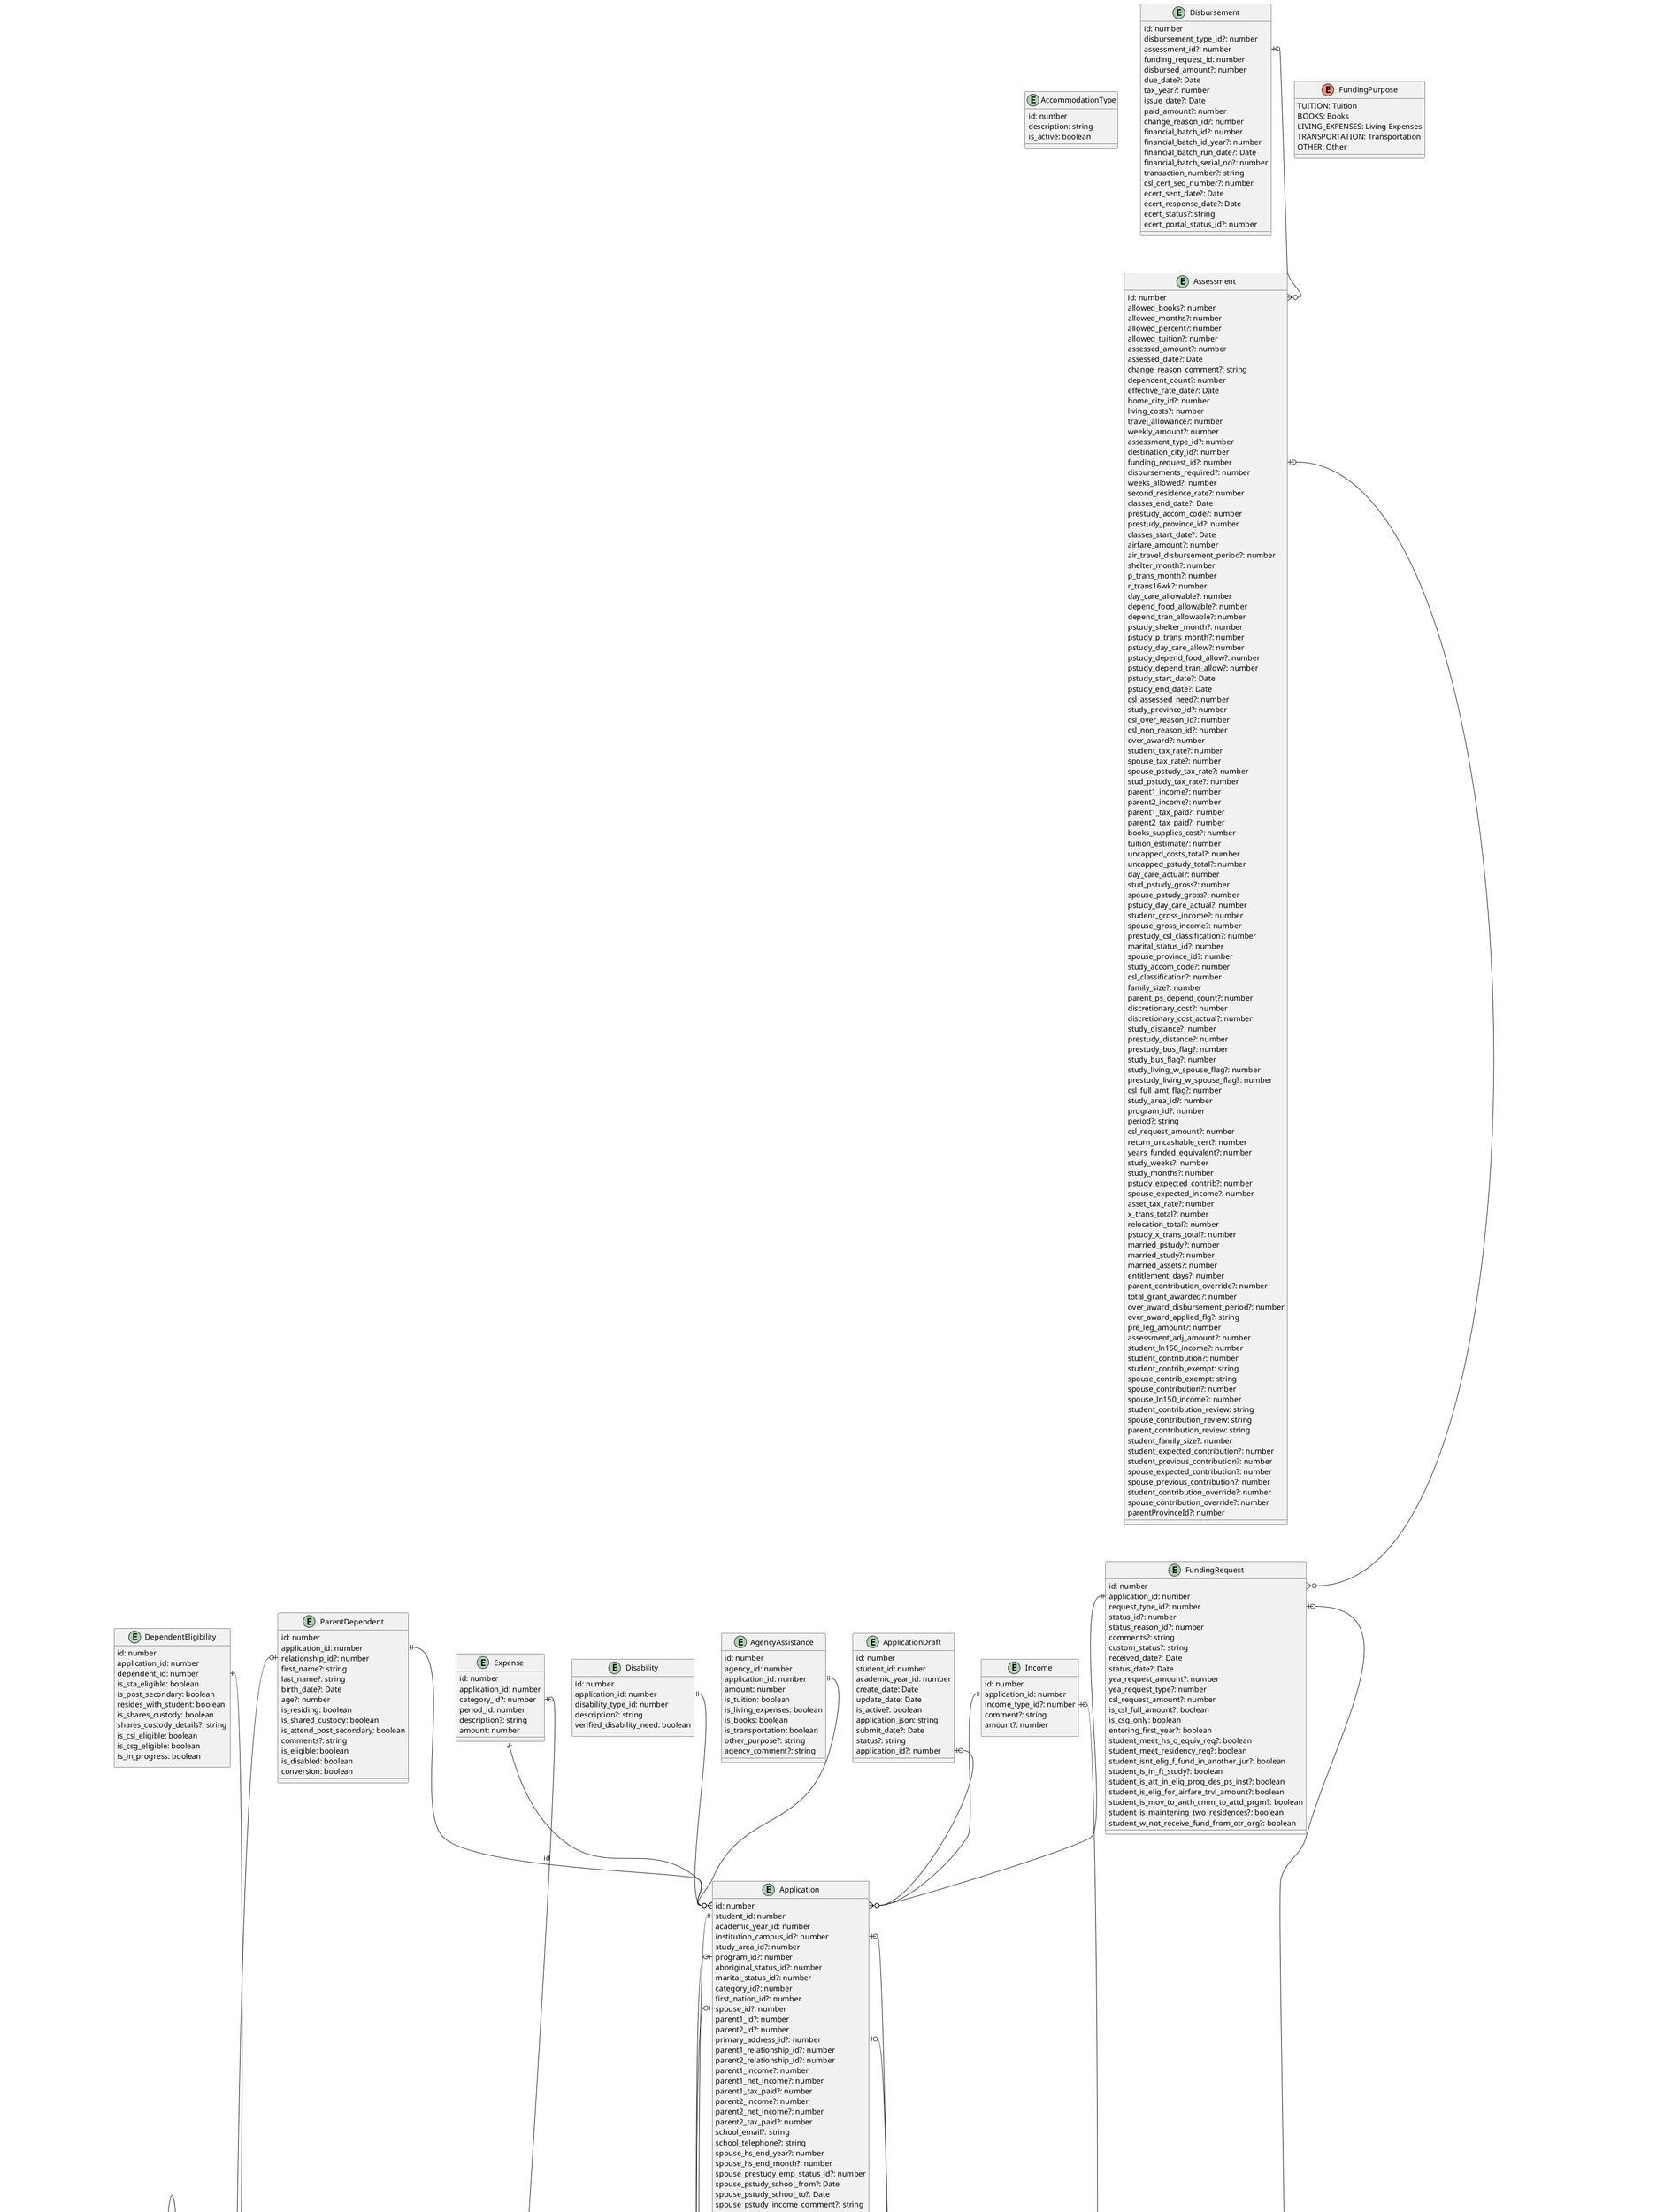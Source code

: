 @startuml
'Uses https://plantuml.com/ie-diagram

entity AccommodationType {
  id: number
  description: string
  is_active: boolean
}

entity AddressType {
  id: number
  description: string
  is_active: boolean
}

entity AgencyAssistance {
  id: number
  agency_id: number
  application_id: number
  amount: number
  is_tuition: boolean
  is_living_expenses: boolean
  is_books: boolean
  is_transportation: boolean
  other_purpose?: string
  agency_comment?: string
}

entity Application {
  id: number
  student_id: number
  academic_year_id: number
  institution_campus_id?: number
  study_area_id?: number
  program_id?: number
  aboriginal_status_id?: number
  marital_status_id?: number
  category_id?: number
  first_nation_id?: number
  spouse_id?: number
  parent1_id?: number
  parent2_id?: number
  primary_address_id?: number
  parent1_relationship_id?: number
  parent2_relationship_id?: number
  parent1_income?: number
  parent1_net_income?: number
  parent1_tax_paid?: number
  parent2_income?: number
  parent2_net_income?: number
  parent2_tax_paid?: number
  school_email?: string
  school_telephone?: string
  spouse_hs_end_year?: number
  spouse_hs_end_month?: number
  spouse_prestudy_emp_status_id?: number
  spouse_pstudy_school_from?: Date
  spouse_pstudy_school_to?: Date
  spouse_pstudy_income_comment?: string
  spouse_study_emp_status_id?: number
  spouse_study_school_from?: Date
  spouse_study_school_to?: Date
  is_spouse_study_csl: boolean
  is_spouse_study_bus: boolean
  spouse_study_distance?: number
  spouse_study_income_comment?: string
  classes_start_date?: Date
  classes_end_date?: Date
  is_correspondence: boolean
  is_coop_paid: boolean
  citizenship_status?: number
  is_disabled: boolean
  is_minority: boolean
  student_number?: string
  program_year_total?: number
  program_year?: number
  is_two_residence: boolean
  is_moving: boolean
  csl_classification?: number
  csl_previous_province_id?: number
  program_division_explanation?: string
  prestudy_accom_code?: number
  prestudy_own_home: boolean
  prestudy_board_amount?: number
  prestudy_city_id?: number
  prestudy_province_id?: number
  prestudy_bus: boolean
  prestudy_distance?: number
  prestudy_employ_status_id?: number
  prestudy_employed_from_date?: Date
  prestudy_employed_to_date?: Date
  prestudy_employer_name?: string
  prestudy_employer_city_id?: number
  prestudy_employer_province_id?: number
  study_accom_code?: number
  study_own_home: boolean
  study_board_amount?: number
  study_city_id?: number
  study_province_id?: number
  study_bus: boolean
  study_distance?: number
  stat_info_comment?: string
  books_supplies_cost?: number
  outstanding_cslpt_amount?: number
  previous_csg_pt_amount?: number
  percent_of_full_time?: number
  is_part_of_ft: boolean
  study_weeks_count?: number
  class_hours_per_week?: number
  parent_residence_comment?: string
  study_living_w_spouse: boolean
  prestudy_living_w_spouse: boolean
  tuition_estimate_amount?: number
  program_division?: number
  is_previous_cslft: boolean
  is_previous_cslpt: boolean
  coop_start_year?: number
  coop_start_month?: number
  coop_end_year?: number
  coop_end_month?: number
  exclude_from_count: boolean
  is_perm_disabled: boolean
  disabled_equipment?: string
  previous_csg_disability_amount?: number
  previous_csg_fem_doc_amount?: number
  credit_chk_reqd_date?: Date
  credit_chk_fax_sent_date?: Date
  credit_chk_passed_date?: Date
  credit_chk_passed: boolean
  credit_chk_appeal_date?: Date
  credit_chk_app_comp_date?: Date
  credit_chk_app_comp: boolean
  credit_chk_comp_date?: Date
  csl_clearance_date?: Date
  prestudy_csl_classification?: number
  yea_tot_receipt_amount?: number
  academic_percent?: number
  csl_restriction_comment?: string
  in_progress_page?: number
  online_start_date?: Date
  online_submit_date?: Date
  rem_transition_grant_years?: number
  student_ln150_income?: number
  spouse_ln150_income?: number
  taxes1_filed_year?: number
  taxes2_filed_year?: number
  taxes1_filed_province_id?: number
  taxes2_filed_province_id?: number
  taxes1_not_filed: boolean
  taxes2_not_filed: boolean
  taxes1_verified: boolean
  taxes2_verified: boolean
  applied_other_funding: boolean
  csl_restriction_warn_id?: number
  csl_restriction_reason_id?: number
  courses_per_week?: number
  prestudy_start_date?: Date
  prestudy_end_date?: Date
  valid_driver_license?: boolean
  valid_driver_license_comment?: string
  valid_yhcip?: boolean
  valid_yhcip_comment?: string
  attendance_id?: number
  has_consent_to_share_data: boolean
  permanent_disability: boolean
  pers_or_prolong_disability: boolean
  disability_start_date?: Date
  requires_credit_check: boolean
  last_checked_on?: Date
  seen: boolean
  updated_at?: Date
  last_jurisdiction_id?: number
  other_jurisdiction?: string
  spouse_last_jurisdiction_id?: number
  spouse_other_jurisdiction?: string
  is_persist_disabled: boolean
  persist_disabled_start_date?: Date
  is_cheques_to_institution: boolean
}

entity ApplicationDraft {
  id: number
  student_id: number
  academic_year_id: number
  create_date: Date
  update_date: Date
  is_active?: boolean
  application_json: string
  submit_date?: Date
  status?: string
  application_id?: number
}

entity Assessment {
  id: number
  allowed_books?: number
  allowed_months?: number
  allowed_percent?: number
  allowed_tuition?: number
  assessed_amount?: number
  assessed_date?: Date
  change_reason_comment?: string
  dependent_count?: number
  effective_rate_date?: Date
  home_city_id?: number
  living_costs?: number
  travel_allowance?: number
  weekly_amount?: number
  assessment_type_id?: number
  destination_city_id?: number
  funding_request_id?: number
  disbursements_required?: number
  weeks_allowed?: number
  second_residence_rate?: number
  classes_end_date?: Date
  prestudy_accom_code?: number
  prestudy_province_id?: number
  classes_start_date?: Date
  airfare_amount?: number
  air_travel_disbursement_period?: number
  shelter_month?: number
  p_trans_month?: number
  r_trans16wk?: number
  day_care_allowable?: number
  depend_food_allowable?: number
  depend_tran_allowable?: number
  pstudy_shelter_month?: number
  pstudy_p_trans_month?: number
  pstudy_day_care_allow?: number
  pstudy_depend_food_allow?: number
  pstudy_depend_tran_allow?: number
  pstudy_start_date?: Date
  pstudy_end_date?: Date
  csl_assessed_need?: number
  study_province_id?: number
  csl_over_reason_id?: number
  csl_non_reason_id?: number
  over_award?: number
  student_tax_rate?: number
  spouse_tax_rate?: number
  spouse_pstudy_tax_rate?: number
  stud_pstudy_tax_rate?: number
  parent1_income?: number
  parent2_income?: number
  parent1_tax_paid?: number
  parent2_tax_paid?: number
  books_supplies_cost?: number
  tuition_estimate?: number
  uncapped_costs_total?: number
  uncapped_pstudy_total?: number
  day_care_actual?: number
  stud_pstudy_gross?: number
  spouse_pstudy_gross?: number
  pstudy_day_care_actual?: number
  student_gross_income?: number
  spouse_gross_income?: number
  prestudy_csl_classification?: number
  marital_status_id?: number
  spouse_province_id?: number
  study_accom_code?: number
  csl_classification?: number
  family_size?: number
  parent_ps_depend_count?: number
  discretionary_cost?: number
  discretionary_cost_actual?: number
  study_distance?: number
  prestudy_distance?: number
  prestudy_bus_flag?: number
  study_bus_flag?: number
  study_living_w_spouse_flag?: number
  prestudy_living_w_spouse_flag?: number
  csl_full_amt_flag?: number
  study_area_id?: number
  program_id?: number
  period?: string
  csl_request_amount?: number
  return_uncashable_cert?: number
  years_funded_equivalent?: number
  study_weeks?: number
  study_months?: number
  pstudy_expected_contrib?: number
  spouse_expected_income?: number
  asset_tax_rate?: number
  x_trans_total?: number
  relocation_total?: number
  pstudy_x_trans_total?: number
  married_pstudy?: number
  married_study?: number
  married_assets?: number
  entitlement_days?: number
  parent_contribution_override?: number
  total_grant_awarded?: number
  over_award_disbursement_period?: number
  over_award_applied_flg?: string
  pre_leg_amount?: number
  assessment_adj_amount?: number
  student_ln150_income?: number
  student_contribution?: number
  student_contrib_exempt: string
  spouse_contrib_exempt: string
  spouse_contribution?: number
  spouse_ln150_income?: number
  student_contribution_review: string
  spouse_contribution_review: string
  parent_contribution_review: string
  student_family_size?: number
  student_expected_contribution?: number
  student_previous_contribution?: number
  spouse_expected_contribution?: number
  spouse_previous_contribution?: number
  student_contribution_override?: number
  spouse_contribution_override?: number
  parentProvinceId?: number
}

entity Attendance {
  id: number
  description: string
  is_active: boolean
}

entity Citizenship {
  id: number
  description: string
  is_active: boolean
}

enum CsfaAmount {
  FULL_AMOUNT_LOANS_AND_GRANTS: Full amount loans and grants
  GRANTS_AND_LOANS_UP_TO: Grants and loans up to
  GRANTS_ONLY: Grants only
}

entity Dependent {
  id: number
  student_id?: number
  relationship_id?: number
  first_name?: string
  last_name?: string
  comments?: string
  birth_date?: Date
  is_in_progress?: boolean
  is_conversion?: boolean
  is_disability?: boolean
  /'
  NOTE: there isn't a constraint forcing the dependent -> dependent eligibility relationship to be one to one.
  While this seems like the obvious intent of the system, the data is not one-to-one so I can't treat it that way.
  In the future, we will probably want to enforce the one-to-one constraint.
  '/
}

entity DependentEligibility {
  id: number
  application_id: number
  dependent_id: number
  is_sta_eligible: boolean
  is_post_secondary: boolean
  resides_with_student: boolean
  is_shares_custody: boolean
  shares_custody_details?: string
  is_csl_eligible: boolean
  is_csg_eligible: boolean
  is_in_progress: boolean
}

entity Disability {
  id: number
  application_id: number
  disability_type_id: number
  description?: string
  verified_disability_need: boolean
}

entity Disbursement {
  id: number
  disbursement_type_id?: number
  assessment_id?: number
  funding_request_id: number
  disbursed_amount?: number
  due_date?: Date
  tax_year?: number
  issue_date?: Date
  paid_amount?: number
  change_reason_id?: number
  financial_batch_id?: number
  financial_batch_id_year?: number
  financial_batch_run_date?: Date
  financial_batch_serial_no?: number
  transaction_number?: string
  csl_cert_seq_number?: number
  ecert_sent_date?: Date
  ecert_response_date?: Date
  ecert_status?: string
  ecert_portal_status_id?: number
}

entity Expense {
  id: number
  application_id: number
  category_id?: number
  period_id: number
  description?: string
  amount: number
}

entity ExpenseCategory {
  id: number
  report_expense_category_id?: number
  description: string
  is_active: boolean
  notes?: string
  is_required: boolean
}

entity Institution {
  id: number
  name: string
  is_active: boolean
  federal_institution_code?: string
  institution_level_id: number
}

entity FundingRequest {
  id: number
  application_id: number
  request_type_id?: number
  status_id?: number
  status_reason_id?: number
  comments?: string
  custom_status?: string
  received_date?: Date
  status_date?: Date
  yea_request_amount?: number
  yea_request_type?: number
  csl_request_amount?: number
  is_csl_full_amount?: boolean
  is_csg_only: boolean
  entering_first_year?: boolean
  student_meet_hs_o_equiv_req?: boolean
  student_meet_residency_req?: boolean
  student_isnt_elig_f_fund_in_another_jur?: boolean
  student_is_in_ft_study?: boolean
  student_is_att_in_elig_prog_des_ps_inst?: boolean
  student_is_elig_for_airfare_trvl_amount?: boolean
  student_is_mov_to_anth_cmm_to_attd_prgm?: boolean
  student_is_maintening_two_residences?: boolean
  student_w_not_receive_fund_from_otr_org?: boolean
}

enum FundingPurpose {
  TUITION: Tuition
  BOOKS: Books
  LIVING_EXPENSES: Living Expenses
  TRANSPORTATION: Transportation
  OTHER: Other
}

enum FundingSource {
  CANADA_STUDENT_FINANCIAL_ASSISTANCE_FULL_TIME: Canada Student Financial Assistance (Full-Time)
}

entity Income {
  id: number
  application_id: number
  income_type_id?: number
  comment?: string
  amount?: number
}

entity IncomeType {
  id: number
  description: string
  assess_as_asset: boolean
  is_active: boolean
}

entity Language {
  id: number
  description: string
  is_active: boolean
}

entity ParentDependent {
  id: number
  application_id: number
  relationship_id?: number
  first_name?: string
  last_name?: string
  birth_date?: Date
  age?: number
  is_residing: boolean
  is_shared_custody: boolean
  is_attend_post_secondary: boolean
  comments?: string
  is_eligible: boolean
  is_disabled: boolean
  conversion: boolean
}

entity Person {
  id: number
  language_id?: number
  sex_id?: number
  birth_city_id?: number
  birth_province_id?: number
  birth_country_id?: number
  first_name?: string
  last_name?: string
  initials?: string
  previous_last_name?: string
  sin?: string
  citizenship_code?: number
  birth_date?: Date
  telephone?: string
  email?: string
}

entity PersonAddress {
  id: number
  person_id: number
  address_type_id: number
  address1?: string
  address2?: string
  city_id?: number
  province_id?: number
  country_id?: number
  postal_code?: string
  notes?: string
  telephone?: string
  email?: string
  is_active: boolean
}

entity PrestudyEmploymentStatus {
  id: number
  description: string
  is_active: boolean
}

entity Program {
  id: number
  description: string
  education_level_id: number
  is_active: boolean
}

entity Residence {
  id: number
  student_id: number
  address?: string
  city_id?: number
  province_id?: number
  country_id?: number
  postal_code?: string
  in_school?: number
  from_year?: number
  from_month?: number
  to_year?: number
  to_month?: number
  is_in_progress: boolean
}

entity RequestType {
  id: number
  application_type_id?: number
  funding_group_id?: number
  batch_group_id?: number
  description?: string
  scholarship_flag: number
  application_deadline?: string
  regulation?: string
  program_type?: string
  static_description_flag?: number
  financial_coding?: string
  t4a_required: boolean
  csg_other_flag?: number
  gl_budget?: number
  auto_appear?: string
  show_online: boolean
  short_name?: string
  help_url?: string
  help_text?: string
  is_active: boolean
}

entity Sex {
  id: number
  description: string
  is_active: boolean
}

entity Student {
  id: number
  person_id: number
  high_school_id?: number
  education_level_id?: number
  indigenous_learner_id?: number
  vendor_id?: string
  yukon_id?: string
  checked_for_yukon_id: boolean
  national_id?: string
  locator_number?: string
  is_crown_ward: boolean
  high_school_final_grade?: string
  high_school_left_year?: number
  high_school_left_month?: number
  pre_funded_year?: number
  pre_funding_years_used?: number
  csl_letter_date?: Date
  csl_warn_code?: string
  pre_over_award_amount?: number
  pre_yea_awards_used_amount?: number
  user_name?: string
  user_password?: string
  is_active: boolean
  is_first_logon_flg?: string
  last_logon_date?: Date
  last_pw_change_date?: Date
  yea_expiry_date?: Date
  adj_yg_funding_weeks?: number
  adj_sta_upgrading_weeks?: number
  adj_outside_travel_cnt?: number
  yukon_resident_from_month?: number
  yukon_resident_from_year?: number
  canadian_resident_from_month?: number
  canadian_resident_from_year?: number
  old_ytid?: string
  residence_comment?: string
  kin_first_name?: string
  kin_last_name?: string
  kin_address1?: string
  kin_address2?: string
  kin_city_id?: number
  kin_province_id?: number
  kin_country_id?: number
  kin_postal_code?: string
}

entity StudentConsent {
  id: number
  student_id: number
  start_academic_year_id: number
  end_academic_year_id?: number
  consent_person: string
  consent_sfa: boolean
  consent_csl: boolean
}

entity StudentPerson {
  id: number
  student_id: number
  'I think it would make more sense to have personId as a required field, but matching the database for now
  person_id?: number
  relationship_id: number
  is_active: boolean
}


AgencyAssistance::application_id ||--o{ Application::id
Application::attendance_id |o--o{ Attendance::id
Application::institution_campus_id |o--o{ Institution::id
Application::primary_address_id |o--|| PersonAddress::id
Application::program_id |o--o{ Program::id
Application::student_id ||--o{ Student::id
Application::spouse_id |o--o{ Person::id
Application::spouse_study_emp_status_id |o--o{ PrestudyEmploymentStatus::id
ApplicationDraft::application_id |o--o{ Application::id
Assessment::funding_request_id |o--o{ FundingRequest::id
CsfaAmount ||--|| FundingSource::CANADA_STUDENT_FINANCIAL_ASSISTANCE_FULL_TIME
Dependent::relationship_id |o--o{ Dependent::id
Dependent::student_id |o--o{ Student::id
DependentEligibility::dependent_id ||--o{ Dependent::id
Disability::application_id ||--o{ Application::id
Disbursement::assessment_id |o--o{ Assessment::id
Expense::aplication_id ||--o{ Application::id
Expense::category_id |o--o{ ExpenseCategory:id
FundingRequest::application_id ||--o{  Application::id
FundingRequest::request_type_id |o--o{ RequestType::id
Income::application_id ||--o{ Application::id
Income::income_type_id |o--o{ IncomeType::id
ParentDependent::application_id ||--o{ Application::id
ParentDependent::relationship_id |o--o{ Relationship::id
Person::citizenship_code |o--o{ Citizenship::id
Person::language_id |o--o{ Language::id
Person::sex_id |o--o{ Sex::id
PersonAddress::address_type_id ||--o{ AddressType::id
PersonAddress::person_id ||--o{ Person::id
RequestType::description ||--|| FundingSource
Residence::student_id ||--o{ Student::id
Student::person_id ||--o| Person::id
StudentConsent::student_id ||--o{ Student::id
StudentPerson::person_id |o--o{ Person::id
StudentPerson::relationship_id ||--o{ Relationship::id
StudentPerson::student_id ||--o{ Student::id
@enduml
